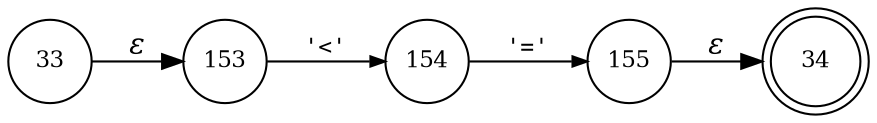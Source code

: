 digraph ATN {
rankdir=LR;
s34[fontsize=11, label="34", shape=doublecircle, fixedsize=true, width=.6];
s33[fontsize=11,label="33", shape=circle, fixedsize=true, width=.55, peripheries=1];
s153[fontsize=11,label="153", shape=circle, fixedsize=true, width=.55, peripheries=1];
s154[fontsize=11,label="154", shape=circle, fixedsize=true, width=.55, peripheries=1];
s155[fontsize=11,label="155", shape=circle, fixedsize=true, width=.55, peripheries=1];
s33 -> s153 [fontname="Times-Italic", label="&epsilon;"];
s153 -> s154 [fontsize=11, fontname="Courier", arrowsize=.7, label = "'<'", arrowhead = normal];
s154 -> s155 [fontsize=11, fontname="Courier", arrowsize=.7, label = "'='", arrowhead = normal];
s155 -> s34 [fontname="Times-Italic", label="&epsilon;"];
}